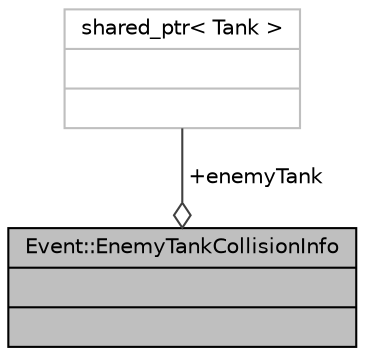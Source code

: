 digraph "Event::EnemyTankCollisionInfo"
{
 // INTERACTIVE_SVG=YES
 // LATEX_PDF_SIZE
  bgcolor="transparent";
  edge [fontname="Helvetica",fontsize="10",labelfontname="Helvetica",labelfontsize="10"];
  node [fontname="Helvetica",fontsize="10",shape=record];
  Node1 [label="{Event::EnemyTankCollisionInfo\n||}",height=0.2,width=0.4,color="black", fillcolor="grey75", style="filled", fontcolor="black",tooltip=" "];
  Node2 -> Node1 [color="grey25",fontsize="10",style="solid",label=" +enemyTank" ,arrowhead="odiamond",fontname="Helvetica"];
  Node2 [label="{shared_ptr\< Tank \>\n||}",height=0.2,width=0.4,color="grey75",tooltip=" "];
}
